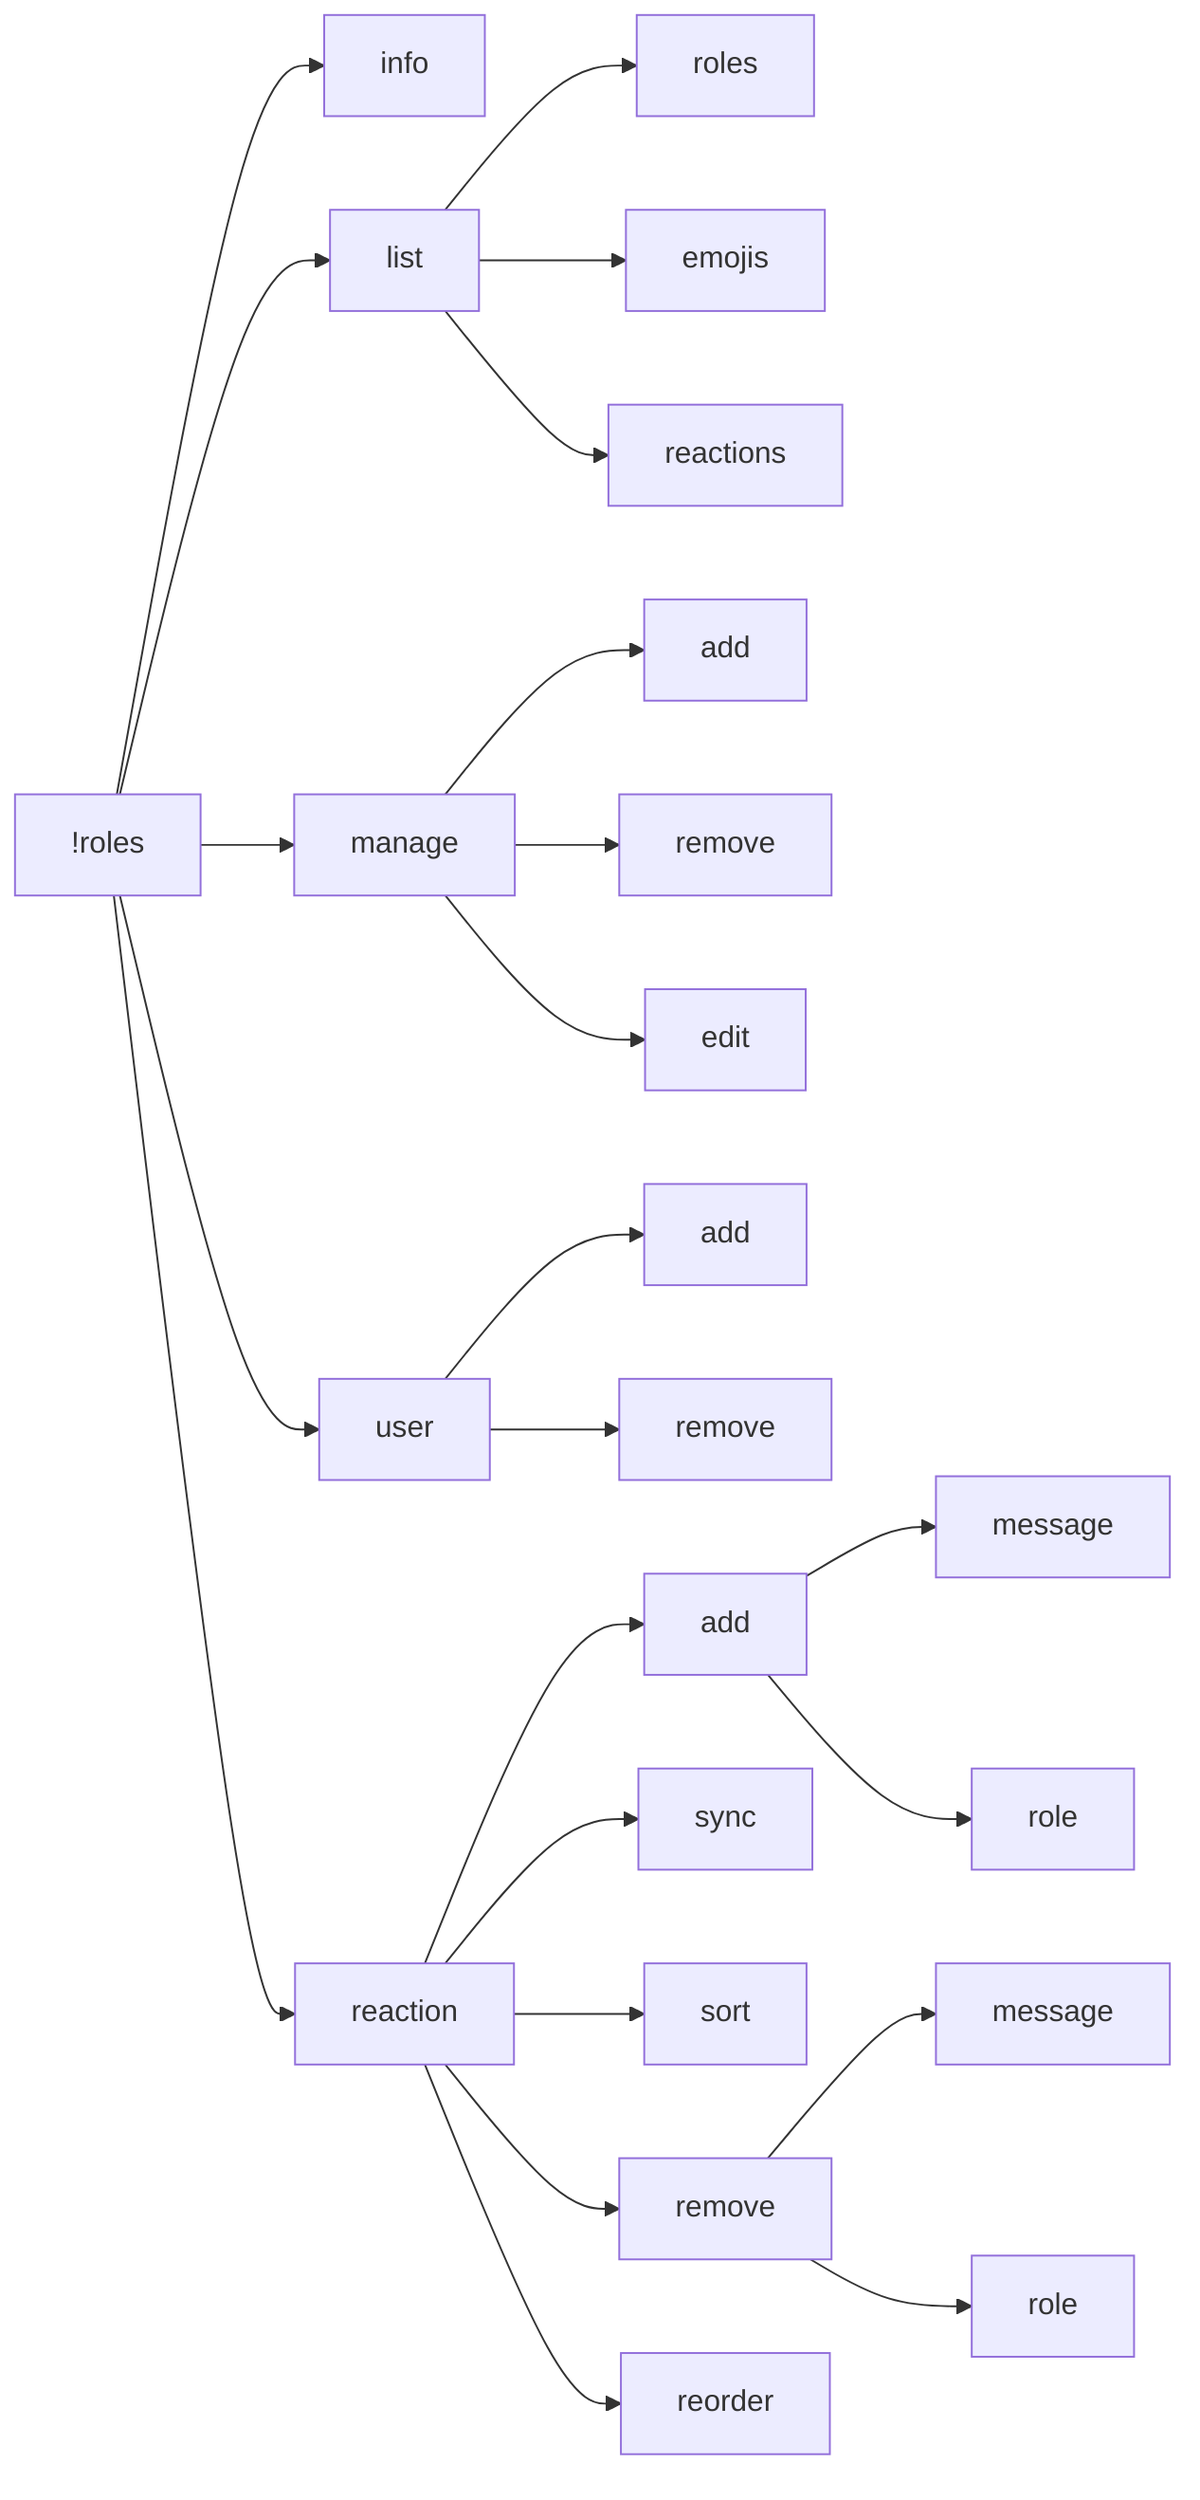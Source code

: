 flowchart LR
    A[!roles] --> AA[info]

    A[!roles] --> AB[list]
    AB --> ABA[roles]
    AB --> ABB[emojis]
    AB --> ABC[reactions]

    A[!roles] --> AC[manage]
    AC --> ACA[add]
    AC --> ACB[remove]
    AC --> ACC[edit]

    A[!roles] --> AD[user]
    AD --> ADA[add]
    AD --> ADB[remove]

    A[!roles] --> AE[reaction]
    AE --> AEA[add]
    AEA --> AEAA[message]
    AEA --> AEAB[role]

    AE --> AEB[sync]
    AE --> AEC[sort]
    AE --> AED[remove]
    AED --> AEDA[message]
    AED --> AEDB[role]
    AE --> AEE[reorder]